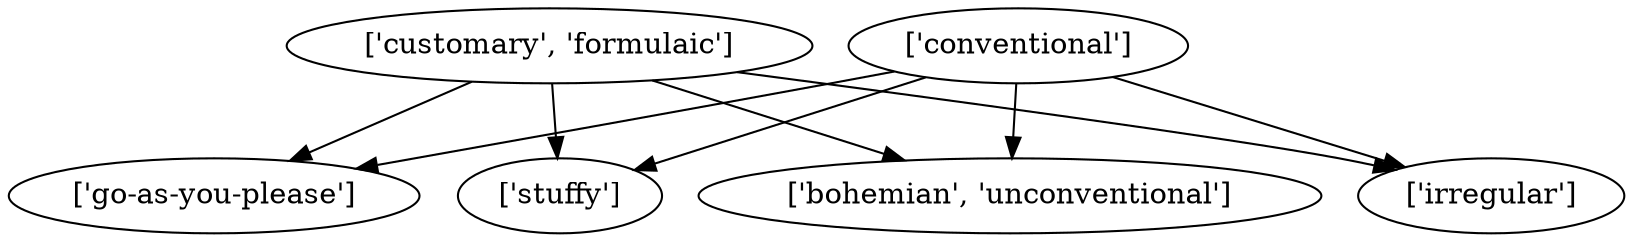strict digraph  {
	"['customary', 'formulaic']" -> "['bohemian', 'unconventional']";
	"['customary', 'formulaic']" -> "['irregular']";
	"['customary', 'formulaic']" -> "['go-as-you-please']";
	"['customary', 'formulaic']" -> "['stuffy']";
	"['conventional']" -> "['bohemian', 'unconventional']";
	"['conventional']" -> "['irregular']";
	"['conventional']" -> "['go-as-you-please']";
	"['conventional']" -> "['stuffy']";
}
